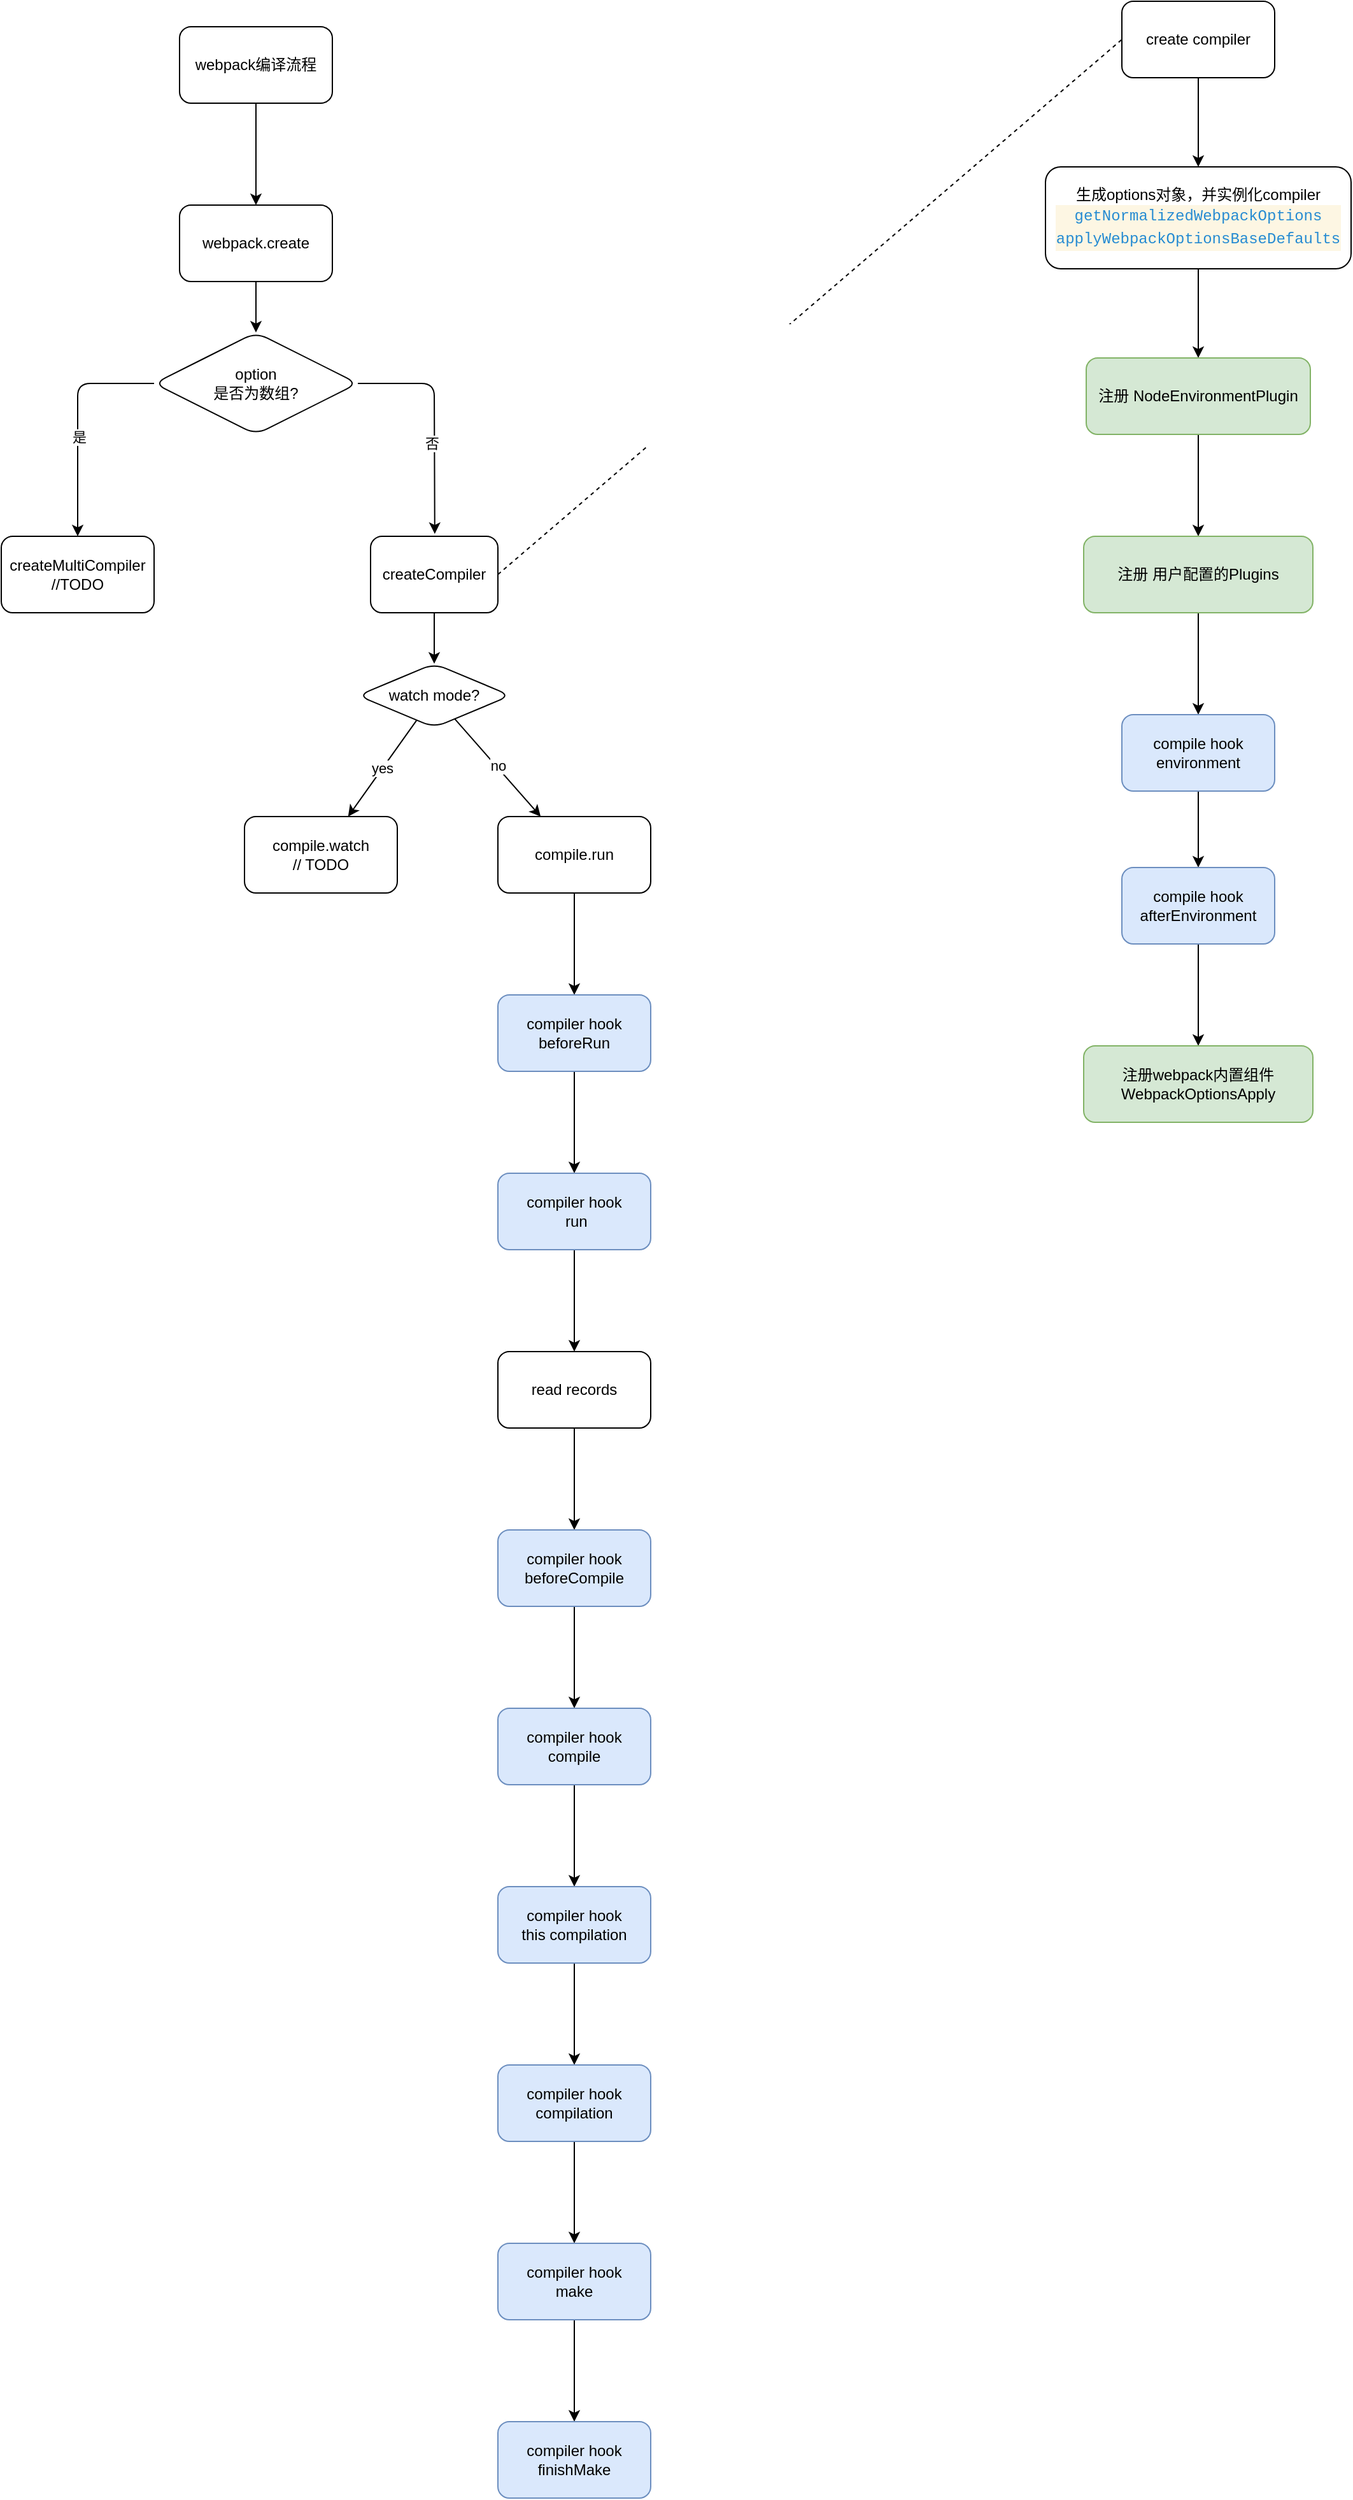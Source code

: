 <mxfile>
    <diagram id="b9w8pfRmZpsnItmEcKG-" name="Page-1">
        <mxGraphModel dx="809" dy="721" grid="1" gridSize="10" guides="1" tooltips="1" connect="1" arrows="1" fold="1" page="1" pageScale="1" pageWidth="827" pageHeight="1169" math="0" shadow="0">
            <root>
                <mxCell id="0"/>
                <mxCell id="1" parent="0"/>
                <mxCell id="4" value="" style="edgeStyle=none;html=1;" edge="1" parent="1" source="2" target="3">
                    <mxGeometry relative="1" as="geometry"/>
                </mxCell>
                <mxCell id="2" value="webpack编译流程" style="rounded=1;whiteSpace=wrap;html=1;" vertex="1" parent="1">
                    <mxGeometry x="270" y="140" width="120" height="60" as="geometry"/>
                </mxCell>
                <mxCell id="10" value="" style="edgeStyle=none;html=1;" edge="1" parent="1" source="3" target="9">
                    <mxGeometry relative="1" as="geometry"/>
                </mxCell>
                <mxCell id="3" value="webpack.create" style="whiteSpace=wrap;html=1;rounded=1;" vertex="1" parent="1">
                    <mxGeometry x="270" y="280" width="120" height="60" as="geometry"/>
                </mxCell>
                <mxCell id="9" value="option&lt;br&gt;是否为数组?" style="rhombus;whiteSpace=wrap;html=1;rounded=1;" vertex="1" parent="1">
                    <mxGeometry x="250" y="380" width="160" height="80" as="geometry"/>
                </mxCell>
                <mxCell id="12" style="edgeStyle=none;html=1;entryX=0.5;entryY=0;entryDx=0;entryDy=0;" edge="1" parent="1" source="9" target="17">
                    <mxGeometry relative="1" as="geometry">
                        <mxPoint x="190" y="530" as="targetPoint"/>
                        <mxPoint x="260" y="415" as="sourcePoint"/>
                        <Array as="points">
                            <mxPoint x="190" y="420"/>
                        </Array>
                    </mxGeometry>
                </mxCell>
                <mxCell id="19" value="是" style="edgeLabel;html=1;align=center;verticalAlign=middle;resizable=0;points=[];" vertex="1" connectable="0" parent="12">
                    <mxGeometry x="0.135" y="1" relative="1" as="geometry">
                        <mxPoint as="offset"/>
                    </mxGeometry>
                </mxCell>
                <mxCell id="15" style="edgeStyle=none;html=1;exitX=1;exitY=0.5;exitDx=0;exitDy=0;entryX=0.504;entryY=-0.032;entryDx=0;entryDy=0;entryPerimeter=0;" edge="1" parent="1" source="9" target="18">
                    <mxGeometry relative="1" as="geometry">
                        <mxPoint x="470" y="520" as="targetPoint"/>
                        <mxPoint x="410" y="420" as="sourcePoint"/>
                        <Array as="points">
                            <mxPoint x="470" y="420"/>
                        </Array>
                    </mxGeometry>
                </mxCell>
                <mxCell id="20" value="否" style="edgeLabel;html=1;align=center;verticalAlign=middle;resizable=0;points=[];" vertex="1" connectable="0" parent="15">
                    <mxGeometry x="0.199" y="-2" relative="1" as="geometry">
                        <mxPoint as="offset"/>
                    </mxGeometry>
                </mxCell>
                <mxCell id="17" value="createMultiCompiler&lt;br&gt;//TODO" style="rounded=1;whiteSpace=wrap;html=1;" vertex="1" parent="1">
                    <mxGeometry x="130" y="540" width="120" height="60" as="geometry"/>
                </mxCell>
                <mxCell id="22" value="" style="edgeStyle=none;html=1;" edge="1" parent="1" source="18" target="21">
                    <mxGeometry relative="1" as="geometry"/>
                </mxCell>
                <mxCell id="18" value="createCompiler" style="rounded=1;whiteSpace=wrap;html=1;" vertex="1" parent="1">
                    <mxGeometry x="420" y="540" width="100" height="60" as="geometry"/>
                </mxCell>
                <mxCell id="25" value="yes" style="edgeStyle=none;html=1;" edge="1" parent="1" source="21" target="24">
                    <mxGeometry relative="1" as="geometry"/>
                </mxCell>
                <mxCell id="27" value="" style="edgeStyle=none;html=1;" edge="1" parent="1" source="21" target="26">
                    <mxGeometry relative="1" as="geometry"/>
                </mxCell>
                <mxCell id="28" value="no" style="edgeLabel;html=1;align=center;verticalAlign=middle;resizable=0;points=[];" vertex="1" connectable="0" parent="27">
                    <mxGeometry x="-0.129" relative="1" as="geometry">
                        <mxPoint x="4" y="3" as="offset"/>
                    </mxGeometry>
                </mxCell>
                <mxCell id="21" value="watch mode?" style="rhombus;whiteSpace=wrap;html=1;rounded=1;" vertex="1" parent="1">
                    <mxGeometry x="410" y="640" width="120" height="50" as="geometry"/>
                </mxCell>
                <mxCell id="24" value="compile.watch&lt;br&gt;// TODO" style="whiteSpace=wrap;html=1;rounded=1;" vertex="1" parent="1">
                    <mxGeometry x="321" y="760" width="120" height="60" as="geometry"/>
                </mxCell>
                <mxCell id="30" value="" style="edgeStyle=none;html=1;" edge="1" parent="1" source="26" target="29">
                    <mxGeometry relative="1" as="geometry"/>
                </mxCell>
                <mxCell id="26" value="compile.run" style="whiteSpace=wrap;html=1;rounded=1;" vertex="1" parent="1">
                    <mxGeometry x="520" y="760" width="120" height="60" as="geometry"/>
                </mxCell>
                <mxCell id="32" value="" style="edgeStyle=none;html=1;" edge="1" parent="1" source="29" target="31">
                    <mxGeometry relative="1" as="geometry"/>
                </mxCell>
                <mxCell id="29" value="compiler hook beforeRun" style="whiteSpace=wrap;html=1;rounded=1;fillColor=#dae8fc;strokeColor=#6c8ebf;" vertex="1" parent="1">
                    <mxGeometry x="520" y="900" width="120" height="60" as="geometry"/>
                </mxCell>
                <mxCell id="34" value="" style="edgeStyle=none;html=1;" edge="1" parent="1" source="31" target="33">
                    <mxGeometry relative="1" as="geometry"/>
                </mxCell>
                <mxCell id="31" value="compiler hook&lt;br&gt;&amp;nbsp;run" style="whiteSpace=wrap;html=1;rounded=1;fillColor=#dae8fc;strokeColor=#6c8ebf;" vertex="1" parent="1">
                    <mxGeometry x="520" y="1040" width="120" height="60" as="geometry"/>
                </mxCell>
                <mxCell id="36" value="" style="edgeStyle=none;html=1;" edge="1" parent="1" source="33" target="35">
                    <mxGeometry relative="1" as="geometry"/>
                </mxCell>
                <mxCell id="33" value="read records" style="whiteSpace=wrap;html=1;rounded=1;" vertex="1" parent="1">
                    <mxGeometry x="520" y="1180" width="120" height="60" as="geometry"/>
                </mxCell>
                <mxCell id="38" value="" style="edgeStyle=none;html=1;" edge="1" parent="1" source="35" target="37">
                    <mxGeometry relative="1" as="geometry"/>
                </mxCell>
                <mxCell id="35" value="compiler hook beforeCompile" style="whiteSpace=wrap;html=1;rounded=1;fillColor=#dae8fc;strokeColor=#6c8ebf;" vertex="1" parent="1">
                    <mxGeometry x="520" y="1320" width="120" height="60" as="geometry"/>
                </mxCell>
                <mxCell id="40" value="" style="edgeStyle=none;html=1;" edge="1" parent="1" source="37" target="39">
                    <mxGeometry relative="1" as="geometry"/>
                </mxCell>
                <mxCell id="37" value="compiler hook compile" style="whiteSpace=wrap;html=1;fillColor=#dae8fc;strokeColor=#6c8ebf;rounded=1;" vertex="1" parent="1">
                    <mxGeometry x="520" y="1460" width="120" height="60" as="geometry"/>
                </mxCell>
                <mxCell id="42" value="" style="edgeStyle=none;html=1;" edge="1" parent="1" source="39" target="41">
                    <mxGeometry relative="1" as="geometry"/>
                </mxCell>
                <mxCell id="39" value="compiler hook&lt;br&gt;this compilation" style="whiteSpace=wrap;html=1;fillColor=#dae8fc;strokeColor=#6c8ebf;rounded=1;" vertex="1" parent="1">
                    <mxGeometry x="520" y="1600" width="120" height="60" as="geometry"/>
                </mxCell>
                <mxCell id="44" value="" style="edgeStyle=none;html=1;" edge="1" parent="1" source="41" target="43">
                    <mxGeometry relative="1" as="geometry"/>
                </mxCell>
                <mxCell id="41" value="compiler hook&lt;br&gt;compilation" style="whiteSpace=wrap;html=1;fillColor=#dae8fc;strokeColor=#6c8ebf;rounded=1;" vertex="1" parent="1">
                    <mxGeometry x="520" y="1740" width="120" height="60" as="geometry"/>
                </mxCell>
                <mxCell id="46" value="" style="edgeStyle=none;html=1;" edge="1" parent="1" source="43" target="45">
                    <mxGeometry relative="1" as="geometry"/>
                </mxCell>
                <mxCell id="43" value="compiler hook&lt;br&gt;make" style="whiteSpace=wrap;html=1;fillColor=#dae8fc;strokeColor=#6c8ebf;rounded=1;" vertex="1" parent="1">
                    <mxGeometry x="520" y="1880" width="120" height="60" as="geometry"/>
                </mxCell>
                <mxCell id="45" value="compiler hook&lt;br&gt;finishMake" style="whiteSpace=wrap;html=1;fillColor=#dae8fc;strokeColor=#6c8ebf;rounded=1;" vertex="1" parent="1">
                    <mxGeometry x="520" y="2020" width="120" height="60" as="geometry"/>
                </mxCell>
                <mxCell id="47" value="" style="endArrow=none;dashed=1;html=1;exitX=1;exitY=0.5;exitDx=0;exitDy=0;entryX=0;entryY=0.5;entryDx=0;entryDy=0;" edge="1" parent="1" source="18" target="48">
                    <mxGeometry width="50" height="50" relative="1" as="geometry">
                        <mxPoint x="550" y="600" as="sourcePoint"/>
                        <mxPoint x="710" y="170" as="targetPoint"/>
                        <Array as="points"/>
                    </mxGeometry>
                </mxCell>
                <mxCell id="50" value="" style="edgeStyle=none;html=1;" edge="1" parent="1" source="48" target="49">
                    <mxGeometry relative="1" as="geometry"/>
                </mxCell>
                <mxCell id="48" value="create compiler" style="rounded=1;whiteSpace=wrap;html=1;" vertex="1" parent="1">
                    <mxGeometry x="1010" y="120" width="120" height="60" as="geometry"/>
                </mxCell>
                <mxCell id="52" value="" style="edgeStyle=none;html=1;" edge="1" parent="1" source="49" target="51">
                    <mxGeometry relative="1" as="geometry"/>
                </mxCell>
                <mxCell id="49" value="生成options对象，并实例化compiler&lt;br&gt;&lt;div style=&quot;color: rgb(101 , 123 , 131) ; background-color: rgb(253 , 246 , 227) ; font-family: &amp;#34;menlo&amp;#34; , &amp;#34;monaco&amp;#34; , &amp;#34;courier new&amp;#34; , monospace ; line-height: 18px&quot;&gt;&lt;span style=&quot;color: #268bd2&quot;&gt;getNormalizedWebpackOptions&lt;br&gt;&lt;/span&gt;&lt;div style=&quot;font-family: &amp;#34;menlo&amp;#34; , &amp;#34;monaco&amp;#34; , &amp;#34;courier new&amp;#34; , monospace ; line-height: 18px&quot;&gt;&lt;span style=&quot;color: #268bd2&quot;&gt;applyWebpackOptionsBaseDefaults&lt;/span&gt;&lt;/div&gt;&lt;/div&gt;" style="whiteSpace=wrap;html=1;rounded=1;" vertex="1" parent="1">
                    <mxGeometry x="950" y="250" width="240" height="80" as="geometry"/>
                </mxCell>
                <mxCell id="54" value="" style="edgeStyle=none;html=1;" edge="1" parent="1" source="51" target="53">
                    <mxGeometry relative="1" as="geometry"/>
                </mxCell>
                <mxCell id="51" value="注册 NodeEnvironmentPlugin" style="whiteSpace=wrap;html=1;rounded=1;fillColor=#d5e8d4;strokeColor=#82b366;" vertex="1" parent="1">
                    <mxGeometry x="982" y="400" width="176" height="60" as="geometry"/>
                </mxCell>
                <mxCell id="56" value="" style="edgeStyle=none;html=1;" edge="1" parent="1" source="53" target="55">
                    <mxGeometry relative="1" as="geometry"/>
                </mxCell>
                <mxCell id="53" value="注册 用户配置的Plugins" style="whiteSpace=wrap;html=1;fillColor=#d5e8d4;strokeColor=#82b366;rounded=1;" vertex="1" parent="1">
                    <mxGeometry x="980" y="540" width="180" height="60" as="geometry"/>
                </mxCell>
                <mxCell id="58" value="" style="edgeStyle=none;html=1;" edge="1" parent="1" source="55" target="57">
                    <mxGeometry relative="1" as="geometry"/>
                </mxCell>
                <mxCell id="55" value="compile hook&lt;br&gt;environment" style="whiteSpace=wrap;html=1;fillColor=#dae8fc;strokeColor=#6c8ebf;rounded=1;" vertex="1" parent="1">
                    <mxGeometry x="1010" y="680" width="120" height="60" as="geometry"/>
                </mxCell>
                <mxCell id="60" value="" style="edgeStyle=none;html=1;" edge="1" parent="1" source="57" target="59">
                    <mxGeometry relative="1" as="geometry"/>
                </mxCell>
                <mxCell id="57" value="compile hook&lt;br&gt;afterEnvironment" style="whiteSpace=wrap;html=1;fillColor=#dae8fc;strokeColor=#6c8ebf;rounded=1;" vertex="1" parent="1">
                    <mxGeometry x="1010" y="800" width="120" height="60" as="geometry"/>
                </mxCell>
                <mxCell id="59" value="注册webpack内置组件&lt;br&gt;WebpackOptionsApply" style="whiteSpace=wrap;html=1;fillColor=#d5e8d4;strokeColor=#82b366;rounded=1;" vertex="1" parent="1">
                    <mxGeometry x="980" y="940" width="180" height="60" as="geometry"/>
                </mxCell>
            </root>
        </mxGraphModel>
    </diagram>
</mxfile>